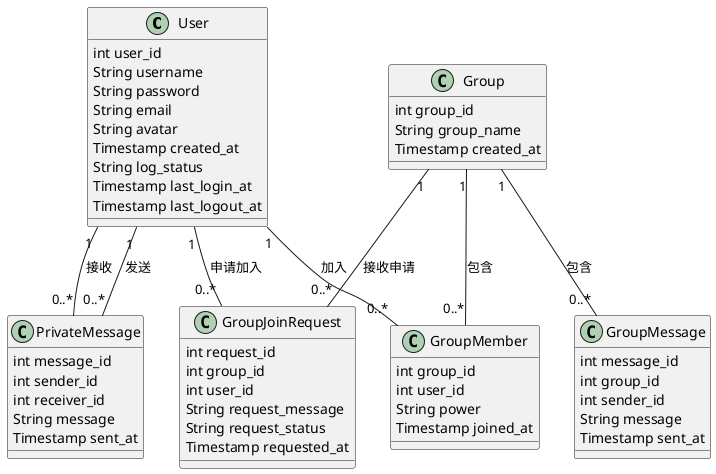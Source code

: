 @startuml 用户群组设计

class User {
    int user_id
    String username
    String password
    String email
    String avatar
    Timestamp created_at
    String log_status
    Timestamp last_login_at
    Timestamp last_logout_at
}

class PrivateMessage {
    int message_id
    int sender_id
    int receiver_id
    String message
    Timestamp sent_at
}

class Group {
    int group_id
    String group_name
    Timestamp created_at
}

class GroupMessage {
    int message_id
    int group_id
    int sender_id
    String message
    Timestamp sent_at
}

class GroupMember {
    int group_id
    int user_id
    String power
    Timestamp joined_at
}

class GroupJoinRequest {
    int request_id
    int group_id
    int user_id
    String request_message
    String request_status
    Timestamp requested_at
}

User "1" -- "0..*" PrivateMessage : 发送
User "1" -- "0..*" PrivateMessage : 接收
User "1" -- "0..*" GroupMember : 加入
User "1" -- "0..*" GroupJoinRequest : 申请加入
Group "1" -- "0..*" GroupMessage : 包含
Group "1" -- "0..*" GroupMember : 包含
Group "1" -- "0..*" GroupJoinRequest : 接收申请

@enduml
